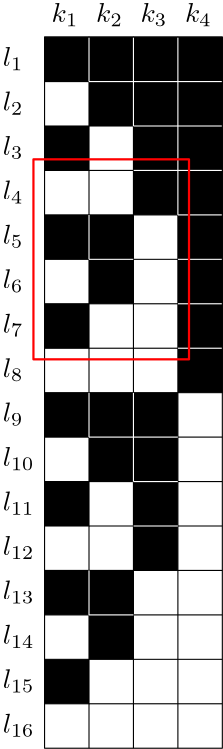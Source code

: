 <?xml version="1.0"?>
<!DOCTYPE ipe SYSTEM "ipe.dtd">
<ipe version="70107" creator="Ipe 7.2.5">
<info created="D:20151019115841" modified="D:20180607005756"/>
<ipestyle name="basic">
<symbol name="arrow/arc(spx)">
<path stroke="sym-stroke" fill="sym-stroke" pen="sym-pen">
0 0 m
-1 0.333 l
-1 -0.333 l
h
</path>
</symbol>
<symbol name="arrow/farc(spx)">
<path stroke="sym-stroke" fill="white" pen="sym-pen">
0 0 m
-1 0.333 l
-1 -0.333 l
h
</path>
</symbol>
<symbol name="mark/circle(sx)" transformations="translations">
<path fill="sym-stroke">
0.6 0 0 0.6 0 0 e
0.4 0 0 0.4 0 0 e
</path>
</symbol>
<symbol name="mark/disk(sx)" transformations="translations">
<path fill="sym-stroke">
0.6 0 0 0.6 0 0 e
</path>
</symbol>
<symbol name="mark/fdisk(sfx)" transformations="translations">
<group>
<path fill="sym-fill">
0.5 0 0 0.5 0 0 e
</path>
<path fill="sym-stroke" fillrule="eofill">
0.6 0 0 0.6 0 0 e
0.4 0 0 0.4 0 0 e
</path>
</group>
</symbol>
<symbol name="mark/box(sx)" transformations="translations">
<path fill="sym-stroke" fillrule="eofill">
-0.6 -0.6 m
0.6 -0.6 l
0.6 0.6 l
-0.6 0.6 l
h
-0.4 -0.4 m
0.4 -0.4 l
0.4 0.4 l
-0.4 0.4 l
h
</path>
</symbol>
<symbol name="mark/square(sx)" transformations="translations">
<path fill="sym-stroke">
-0.6 -0.6 m
0.6 -0.6 l
0.6 0.6 l
-0.6 0.6 l
h
</path>
</symbol>
<symbol name="mark/fsquare(sfx)" transformations="translations">
<group>
<path fill="sym-fill">
-0.5 -0.5 m
0.5 -0.5 l
0.5 0.5 l
-0.5 0.5 l
h
</path>
<path fill="sym-stroke" fillrule="eofill">
-0.6 -0.6 m
0.6 -0.6 l
0.6 0.6 l
-0.6 0.6 l
h
-0.4 -0.4 m
0.4 -0.4 l
0.4 0.4 l
-0.4 0.4 l
h
</path>
</group>
</symbol>
<symbol name="mark/cross(sx)" transformations="translations">
<group>
<path fill="sym-stroke">
-0.43 -0.57 m
0.57 0.43 l
0.43 0.57 l
-0.57 -0.43 l
h
</path>
<path fill="sym-stroke">
-0.43 0.57 m
0.57 -0.43 l
0.43 -0.57 l
-0.57 0.43 l
h
</path>
</group>
</symbol>
<symbol name="arrow/fnormal(spx)">
<path stroke="sym-stroke" fill="white" pen="sym-pen">
0 0 m
-1 0.333 l
-1 -0.333 l
h
</path>
</symbol>
<symbol name="arrow/pointed(spx)">
<path stroke="sym-stroke" fill="sym-stroke" pen="sym-pen">
0 0 m
-1 0.333 l
-0.8 0 l
-1 -0.333 l
h
</path>
</symbol>
<symbol name="arrow/fpointed(spx)">
<path stroke="sym-stroke" fill="white" pen="sym-pen">
0 0 m
-1 0.333 l
-0.8 0 l
-1 -0.333 l
h
</path>
</symbol>
<symbol name="arrow/linear(spx)">
<path stroke="sym-stroke" pen="sym-pen">
-1 0.333 m
0 0 l
-1 -0.333 l
</path>
</symbol>
<symbol name="arrow/fdouble(spx)">
<path stroke="sym-stroke" fill="white" pen="sym-pen">
0 0 m
-1 0.333 l
-1 -0.333 l
h
-1 0 m
-2 0.333 l
-2 -0.333 l
h
</path>
</symbol>
<symbol name="arrow/double(spx)">
<path stroke="sym-stroke" fill="sym-stroke" pen="sym-pen">
0 0 m
-1 0.333 l
-1 -0.333 l
h
-1 0 m
-2 0.333 l
-2 -0.333 l
h
</path>
</symbol>
<pen name="heavier" value="0.8"/>
<pen name="fat" value="1.2"/>
<pen name="ultrafat" value="2"/>
<symbolsize name="large" value="5"/>
<symbolsize name="small" value="2"/>
<symbolsize name="tiny" value="1.1"/>
<arrowsize name="large" value="10"/>
<arrowsize name="small" value="5"/>
<arrowsize name="tiny" value="3"/>
<color name="red" value="1 0 0"/>
<color name="green" value="0 1 0"/>
<color name="blue" value="0 0 1"/>
<color name="yellow" value="1 1 0"/>
<color name="orange" value="1 0.647 0"/>
<color name="gold" value="1 0.843 0"/>
<color name="purple" value="0.627 0.125 0.941"/>
<color name="gray" value="0.745"/>
<color name="brown" value="0.647 0.165 0.165"/>
<color name="navy" value="0 0 0.502"/>
<color name="pink" value="1 0.753 0.796"/>
<color name="seagreen" value="0.18 0.545 0.341"/>
<color name="turquoise" value="0.251 0.878 0.816"/>
<color name="violet" value="0.933 0.51 0.933"/>
<color name="darkblue" value="0 0 0.545"/>
<color name="darkcyan" value="0 0.545 0.545"/>
<color name="darkgray" value="0.663"/>
<color name="darkgreen" value="0 0.392 0"/>
<color name="darkmagenta" value="0.545 0 0.545"/>
<color name="darkorange" value="1 0.549 0"/>
<color name="darkred" value="0.545 0 0"/>
<color name="lightblue" value="0.678 0.847 0.902"/>
<color name="lightcyan" value="0.878 1 1"/>
<color name="lightgray" value="0.827"/>
<color name="lightgreen" value="0.565 0.933 0.565"/>
<color name="lightyellow" value="1 1 0.878"/>
<dashstyle name="dashed" value="[4] 0"/>
<dashstyle name="dotted" value="[1 3] 0"/>
<dashstyle name="dash dotted" value="[4 2 1 2] 0"/>
<dashstyle name="dash dot dotted" value="[4 2 1 2 1 2] 0"/>
<textsize name="large" value="\large"/>
<textsize name="small" value="\small"/>
<textsize name="tiny" value="\tiny"/>
<textsize name="Large" value="\Large"/>
<textsize name="LARGE" value="\LARGE"/>
<textsize name="huge" value="\huge"/>
<textsize name="Huge" value="\Huge"/>
<textsize name="footnote" value="\footnotesize"/>
<textstyle name="center" begin="\begin{center}" end="\end{center}"/>
<textstyle name="itemize" begin="\begin{itemize}" end="\end{itemize}"/>
<textstyle name="item" begin="\begin{itemize}\item{}" end="\end{itemize}"/>
<gridsize name="4 pts" value="4"/>
<gridsize name="8 pts (~3 mm)" value="8"/>
<gridsize name="16 pts (~6 mm)" value="16"/>
<gridsize name="32 pts (~12 mm)" value="32"/>
<gridsize name="10 pts (~3.5 mm)" value="10"/>
<gridsize name="20 pts (~7 mm)" value="20"/>
<gridsize name="14 pts (~5 mm)" value="14"/>
<gridsize name="28 pts (~10 mm)" value="28"/>
<gridsize name="56 pts (~20 mm)" value="56"/>
<anglesize name="90 deg" value="90"/>
<anglesize name="60 deg" value="60"/>
<anglesize name="45 deg" value="45"/>
<anglesize name="30 deg" value="30"/>
<anglesize name="22.5 deg" value="22.5"/>
<tiling name="falling" angle="-60" step="4" width="1"/>
<tiling name="rising" angle="30" step="4" width="1"/>
</ipestyle>
<page>
<layer name="alpha"/>
<view layers="alpha" active="alpha"/>
<text layer="alpha" matrix="1 0 0 1 128.959 5.57685" transformations="translations" pos="48 752" stroke="black" type="label" width="8.874" height="6.889" depth="1.8" valign="baseline">$l_1$</text>
<text matrix="1 0 0 1 128.959 5.57685" transformations="translations" pos="48 736" stroke="black" type="label" width="8.874" height="6.889" depth="1.8" valign="baseline">$l_2$</text>
<text matrix="1 0 0 1 128.959 5.57685" transformations="translations" pos="48 720" stroke="black" type="label" width="8.874" height="6.889" depth="1.8" valign="baseline">$l_3$</text>
<text matrix="1 0 0 1 128.959 5.57685" transformations="translations" pos="48 704" stroke="black" type="label" width="8.874" height="6.889" depth="1.8" valign="baseline">$l_4$</text>
<text matrix="1 0 0 1 130.515 -10.5618" transformations="translations" pos="64 784" stroke="black" type="label" width="10.777" height="6.889" depth="1.8" valign="baseline">$k_1$</text>
<text matrix="1 0 0 1 130.515 -10.5618" transformations="translations" pos="80 784" stroke="black" type="label" width="10.777" height="6.889" depth="1.8" valign="baseline">$k_2$</text>
<text matrix="1 0 0 1 130.515 -10.5618" transformations="translations" pos="96 784" stroke="black" type="label" width="10.777" height="6.889" depth="1.8" valign="baseline">$k_3$</text>
<text matrix="1 0 0 1 130.515 -10.5618" transformations="translations" pos="112 784" stroke="black" type="label" width="10.777" height="6.889" depth="1.8" valign="baseline">$k_4$</text>
<text matrix="1 0 0 1 128.959 -58.4231" transformations="translations" pos="48 752" stroke="black" type="label" width="8.874" height="6.889" depth="1.8" valign="baseline">$l_5$</text>
<text matrix="1 0 0 1 128.959 -58.4231" transformations="translations" pos="48 736" stroke="black" type="label" width="8.874" height="6.889" depth="1.8" valign="baseline">$l_6$</text>
<text matrix="1 0 0 1 128.959 -58.4231" transformations="translations" pos="48 720" stroke="black" type="label" width="8.874" height="6.889" depth="1.8" valign="baseline">$l_7$</text>
<text matrix="1 0 0 1 128.959 -58.4231" transformations="translations" pos="48 704" stroke="black" type="label" width="8.874" height="6.889" depth="1.8" valign="baseline">$l_8$</text>
<text matrix="1 0 0 1 128.959 -122.423" transformations="translations" pos="48 752" stroke="black" type="label" width="8.874" height="6.889" depth="1.8" valign="baseline">$l_9$</text>
<text matrix="1 0 0 1 128.959 -122.423" transformations="translations" pos="48 736" stroke="black" type="label" width="13.614" height="6.889" depth="1.8" valign="baseline">$l_{10}$</text>
<text matrix="1 0 0 1 128.959 -122.423" transformations="translations" pos="48 720" stroke="black" type="label" width="13.614" height="6.889" depth="1.8" valign="baseline">$l_{11}$</text>
<text matrix="1 0 0 1 128.959 -122.423" transformations="translations" pos="48 704" stroke="black" type="label" width="13.614" height="6.889" depth="1.8" valign="baseline">$l_{12}$</text>
<path matrix="1 0 0 1 144 0" stroke="black" fill="black">
48 768 m
48 752 l
64 752 l
64 768 l
h
</path>
<path matrix="1 0 0 1 144 0" stroke="black" fill="black">
48 736 m
48 720 l
64 720 l
64 736 l
h
</path>
<path matrix="1 0 0 1 144 0" stroke="black" fill="black">
48 704 m
48 688 l
64 688 l
64 704 l
h
</path>
<path matrix="1 0 0 1 144 0" stroke="black" fill="black">
48 672 m
48 656 l
64 656 l
64 672 l
h
</path>
<path matrix="1 0 0 1 144 0" stroke="black" fill="black">
48 640 m
48 624 l
64 624 l
64 640 l
h
</path>
<path matrix="1 0 0 1 144 0" stroke="black" fill="black">
48 608 m
48 592 l
64 592 l
64 608 l
h
</path>
<path matrix="1 0 0 1 144 0" stroke="black" fill="black">
64 768 m
64 736 l
80 736 l
80 768 l
h
</path>
<path matrix="1 0 0 1 144 0" stroke="black" fill="black">
64 704 m
64 672 l
80 672 l
80 704 l
h
</path>
<path matrix="1 0 0 1 144 0" stroke="black" fill="black">
64 640 m
64 608 l
80 608 l
80 640 l
h
</path>
<path matrix="1 0 0 1 144 0" stroke="black" fill="black">
80 768 m
80 704 l
96 704 l
96 768 l
h
</path>
<path matrix="1 0 0 1 144 0" stroke="black" fill="black">
80 640 m
80 576 l
96 576 l
96 640 l
h
</path>
<path matrix="1 0 0 1 144 0" stroke="black" fill="black">
96 768 m
96 640 l
112 640 l
112 768 l
h
</path>
<path matrix="1 0 0 1 144 0" stroke="white">
64 768 m
64 752 l
</path>
<path matrix="1 0 0 1 144 0" stroke="white">
80 768 m
80 736 l
</path>
<path matrix="1 0 0 1 144 0" stroke="white">
96 768 m
96 704 l
</path>
<path matrix="1 0 0 1 144 0" stroke="white">
64 704 m
64 688 l
</path>
<path matrix="1 0 0 1 144 0" stroke="white">
64 640 m
64 624 l
</path>
<path matrix="1 0 0 1 144 0" stroke="white">
80 640 m
80 608 l
</path>
<path matrix="1 0 0 1 144 0" stroke="white">
64 752 m
112 752 l
</path>
<path matrix="1 0 0 1 144 0" stroke="white">
112 736 m
80 736 l
</path>
<path matrix="1 0 0 1 144 0" stroke="white">
80 720 m
112 720 l
</path>
<path matrix="1 0 0 1 144 0" stroke="white">
112 704 m
96 704 l
</path>
<path matrix="1 0 0 1 144 0" stroke="white">
96 688 m
112 688 l
</path>
<path matrix="1 0 0 1 144 0" stroke="white">
112 672 m
96 672 l
</path>
<path matrix="1 0 0 1 144 0" stroke="white">
96 656 m
112 656 l
</path>
<path matrix="1 0 0 1 144 0" stroke="white">
80 688 m
64 688 l
</path>
<path matrix="1 0 0 1 144 0" stroke="white">
64 624 m
96 624 l
</path>
<path matrix="1 0 0 1 144 0" stroke="white">
96 608 m
80 608 l
</path>
<path matrix="1 0 0 1 144 0" stroke="white">
80 592 m
96 592 l
</path>
<path matrix="1 0 0 1 144 0" stroke="black">
64 704 m
64 720 l
80 720 l
</path>
<path matrix="1 0 0 1 144 0" stroke="black">
80 688 m
96 688 l
</path>
<path matrix="1 0 0 1 144 0" stroke="black">
96 672 m
80 672 l
</path>
<path matrix="1 0 0 1 144 0" stroke="black">
64 656 m
96 656 l
</path>
<path matrix="1 0 0 1 144 0" stroke="black">
80 640 m
80 672 l
</path>
<path matrix="1 0 0 1 144 0" stroke="black">
64 640 m
64 656 l
</path>
<path matrix="1 0 0 1 144 0" stroke="black">
64 576 m
64 592 l
</path>
<path matrix="1 0 0 1 144 0" stroke="black">
64 592 m
80 592 l
</path>
<path matrix="1 0 0 1 144 0" stroke="black">
96 624 m
112 624 l
</path>
<path matrix="1 0 0 1 144 0" stroke="black">
112 608 m
96 608 l
</path>
<path matrix="1 0 0 1 144 0" stroke="black">
96 592 m
112 592 l
</path>
<path matrix="1 0 0 1 144 0" stroke="black" fill="black">
64 576 m
64 560 l
48 560 l
48 576 l
h
</path>
<path matrix="1 0 0 1 144 0" stroke="black" fill="black">
64 576 m
64 544 l
80 544 l
80 576 l
h
</path>
<path matrix="1 0 0 1 144 0" stroke="black" fill="black">
48 544 m
48 528 l
64 528 l
64 544 l
h
</path>
<text matrix="1 0 0 1 128.959 -138.423" transformations="translations" pos="48 704" stroke="black" type="label" width="13.614" height="6.889" depth="1.8" valign="baseline">$l_{13}$</text>
<text matrix="1 0 0 1 128.959 -202.423" transformations="translations" pos="48 752" stroke="black" type="label" width="13.614" height="6.889" depth="1.8" valign="baseline">$l_{14}$</text>
<text matrix="1 0 0 1 128.959 -202.423" transformations="translations" pos="48 736" stroke="black" type="label" width="13.614" height="6.889" depth="1.8" valign="baseline">$l_{15}$</text>
<text matrix="1 0 0 1 128.959 -202.423" transformations="translations" pos="48 720" stroke="black" type="label" width="13.614" height="6.889" depth="1.8" valign="baseline">$l_{16}$</text>
<path matrix="1 0 0 1 144 0" stroke="black">
80 560 m
112 560 l
</path>
<path matrix="1 0 0 1 144 0" stroke="black">
96 576 m
112 576 l
</path>
<path matrix="1 0 0 1 144 0" stroke="black">
80 544 m
112 544 l
</path>
<path matrix="1 0 0 1 144 0" stroke="black">
64 528 m
112 528 l
</path>
<path matrix="1 0 0 1 144 0" stroke="black">
80 544 m
80 512 l
</path>
<path matrix="1 0 0 1 144 0" stroke="black">
64 528 m
64 512 l
</path>
<path matrix="1 0 0 1 144 0" stroke="white">
64 576 m
64 560 l
80 560 l
</path>
<path matrix="1 0 0 1 144 0" stroke="black">
96 576 m
96 512 l
</path>
<path matrix="1 0 0 1 144 0" stroke="black">
112 512 m
112 768 l
48 768 l
48 512 l
h
</path>
<path stroke="red" pen="heavier">
188 724 m
188 652 l
244 652 l
244 724 l
h
</path>
</page>
</ipe>
